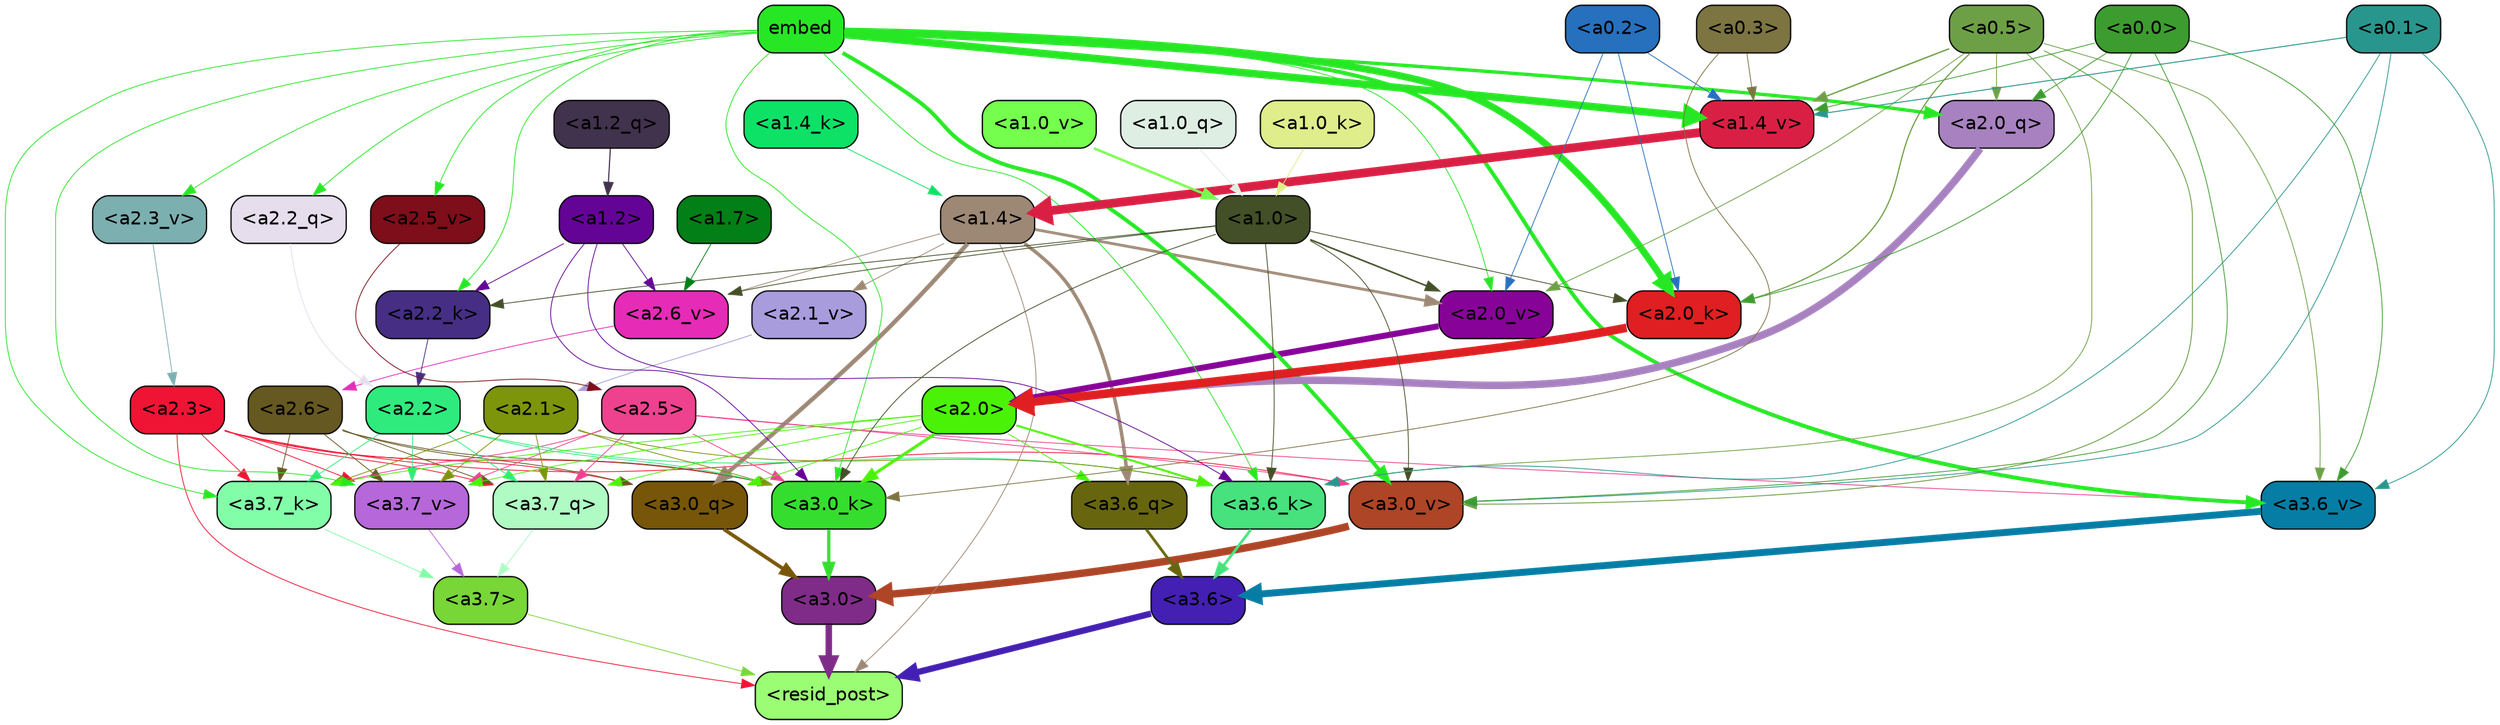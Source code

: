 strict digraph "" {
	graph [bgcolor=transparent,
		layout=dot,
		overlap=false,
		splines=true
	];
	"<a3.7>"	[color=black,
		fillcolor="#78d637",
		fontname=Helvetica,
		shape=box,
		style="filled, rounded"];
	"<resid_post>"	[color=black,
		fillcolor="#9afd74",
		fontname=Helvetica,
		shape=box,
		style="filled, rounded"];
	"<a3.7>" -> "<resid_post>"	[color="#78d637",
		penwidth=0.6];
	"<a3.6>"	[color=black,
		fillcolor="#431fb3",
		fontname=Helvetica,
		shape=box,
		style="filled, rounded"];
	"<a3.6>" -> "<resid_post>"	[color="#431fb3",
		penwidth=4.753257989883423];
	"<a3.0>"	[color=black,
		fillcolor="#7f2b88",
		fontname=Helvetica,
		shape=box,
		style="filled, rounded"];
	"<a3.0>" -> "<resid_post>"	[color="#7f2b88",
		penwidth=4.90053927898407];
	"<a2.3>"	[color=black,
		fillcolor="#f01434",
		fontname=Helvetica,
		shape=box,
		style="filled, rounded"];
	"<a2.3>" -> "<resid_post>"	[color="#f01434",
		penwidth=0.6];
	"<a3.7_q>"	[color=black,
		fillcolor="#b0fac3",
		fontname=Helvetica,
		shape=box,
		style="filled, rounded"];
	"<a2.3>" -> "<a3.7_q>"	[color="#f01434",
		penwidth=0.6];
	"<a3.0_q>"	[color=black,
		fillcolor="#775609",
		fontname=Helvetica,
		shape=box,
		style="filled, rounded"];
	"<a2.3>" -> "<a3.0_q>"	[color="#f01434",
		penwidth=0.6];
	"<a3.7_k>"	[color=black,
		fillcolor="#83fea8",
		fontname=Helvetica,
		shape=box,
		style="filled, rounded"];
	"<a2.3>" -> "<a3.7_k>"	[color="#f01434",
		penwidth=0.6];
	"<a3.0_k>"	[color=black,
		fillcolor="#35de2e",
		fontname=Helvetica,
		shape=box,
		style="filled, rounded"];
	"<a2.3>" -> "<a3.0_k>"	[color="#f01434",
		penwidth=0.6];
	"<a3.7_v>"	[color=black,
		fillcolor="#b667d9",
		fontname=Helvetica,
		shape=box,
		style="filled, rounded"];
	"<a2.3>" -> "<a3.7_v>"	[color="#f01434",
		penwidth=0.6];
	"<a3.0_v>"	[color=black,
		fillcolor="#ad4526",
		fontname=Helvetica,
		shape=box,
		style="filled, rounded"];
	"<a2.3>" -> "<a3.0_v>"	[color="#f01434",
		penwidth=0.6];
	"<a1.4>"	[color=black,
		fillcolor="#9d8875",
		fontname=Helvetica,
		shape=box,
		style="filled, rounded"];
	"<a1.4>" -> "<resid_post>"	[color="#9d8875",
		penwidth=0.6];
	"<a3.6_q>"	[color=black,
		fillcolor="#67660f",
		fontname=Helvetica,
		shape=box,
		style="filled, rounded"];
	"<a1.4>" -> "<a3.6_q>"	[color="#9d8875",
		penwidth=2.6043437719345093];
	"<a1.4>" -> "<a3.0_q>"	[color="#9d8875",
		penwidth=3.2779015004634857];
	"<a2.6_v>"	[color=black,
		fillcolor="#e62bb6",
		fontname=Helvetica,
		shape=box,
		style="filled, rounded"];
	"<a1.4>" -> "<a2.6_v>"	[color="#9d8875",
		penwidth=0.6];
	"<a2.1_v>"	[color=black,
		fillcolor="#a89cdd",
		fontname=Helvetica,
		shape=box,
		style="filled, rounded"];
	"<a1.4>" -> "<a2.1_v>"	[color="#9d8875",
		penwidth=0.6];
	"<a2.0_v>"	[color=black,
		fillcolor="#870398",
		fontname=Helvetica,
		shape=box,
		style="filled, rounded"];
	"<a1.4>" -> "<a2.0_v>"	[color="#9d8875",
		penwidth=2.089712530374527];
	"<a3.7_q>" -> "<a3.7>"	[color="#b0fac3",
		penwidth=0.6];
	"<a3.6_q>" -> "<a3.6>"	[color="#67660f",
		penwidth=2.091020345687866];
	"<a3.0_q>" -> "<a3.0>"	[color="#775609",
		penwidth=2.7421876192092896];
	"<a3.7_k>" -> "<a3.7>"	[color="#83fea8",
		penwidth=0.6];
	"<a3.6_k>"	[color=black,
		fillcolor="#47e17d",
		fontname=Helvetica,
		shape=box,
		style="filled, rounded"];
	"<a3.6_k>" -> "<a3.6>"	[color="#47e17d",
		penwidth=2.048597991466522];
	"<a3.0_k>" -> "<a3.0>"	[color="#35de2e",
		penwidth=2.476402521133423];
	"<a3.7_v>" -> "<a3.7>"	[color="#b667d9",
		penwidth=0.6];
	"<a3.6_v>"	[color=black,
		fillcolor="#057da4",
		fontname=Helvetica,
		shape=box,
		style="filled, rounded"];
	"<a3.6_v>" -> "<a3.6>"	[color="#057da4",
		penwidth=5.2550448179244995];
	"<a3.0_v>" -> "<a3.0>"	[color="#ad4526",
		penwidth=5.652270674705505];
	"<a2.6>"	[color=black,
		fillcolor="#655821",
		fontname=Helvetica,
		shape=box,
		style="filled, rounded"];
	"<a2.6>" -> "<a3.7_q>"	[color="#655821",
		penwidth=0.6];
	"<a2.6>" -> "<a3.0_q>"	[color="#655821",
		penwidth=0.6];
	"<a2.6>" -> "<a3.7_k>"	[color="#655821",
		penwidth=0.6];
	"<a2.6>" -> "<a3.0_k>"	[color="#655821",
		penwidth=0.6];
	"<a2.6>" -> "<a3.7_v>"	[color="#655821",
		penwidth=0.6];
	"<a2.5>"	[color=black,
		fillcolor="#ee428f",
		fontname=Helvetica,
		shape=box,
		style="filled, rounded"];
	"<a2.5>" -> "<a3.7_q>"	[color="#ee428f",
		penwidth=0.6];
	"<a2.5>" -> "<a3.7_k>"	[color="#ee428f",
		penwidth=0.6];
	"<a2.5>" -> "<a3.0_k>"	[color="#ee428f",
		penwidth=0.6];
	"<a2.5>" -> "<a3.7_v>"	[color="#ee428f",
		penwidth=0.6];
	"<a2.5>" -> "<a3.6_v>"	[color="#ee428f",
		penwidth=0.6];
	"<a2.5>" -> "<a3.0_v>"	[color="#ee428f",
		penwidth=0.6];
	"<a2.2>"	[color=black,
		fillcolor="#2feb7d",
		fontname=Helvetica,
		shape=box,
		style="filled, rounded"];
	"<a2.2>" -> "<a3.7_q>"	[color="#2feb7d",
		penwidth=0.6];
	"<a2.2>" -> "<a3.7_k>"	[color="#2feb7d",
		penwidth=0.6];
	"<a2.2>" -> "<a3.6_k>"	[color="#2feb7d",
		penwidth=0.6];
	"<a2.2>" -> "<a3.0_k>"	[color="#2feb7d",
		penwidth=0.6];
	"<a2.2>" -> "<a3.7_v>"	[color="#2feb7d",
		penwidth=0.6];
	"<a2.1>"	[color=black,
		fillcolor="#7c950a",
		fontname=Helvetica,
		shape=box,
		style="filled, rounded"];
	"<a2.1>" -> "<a3.7_q>"	[color="#7c950a",
		penwidth=0.6];
	"<a2.1>" -> "<a3.7_k>"	[color="#7c950a",
		penwidth=0.6];
	"<a2.1>" -> "<a3.6_k>"	[color="#7c950a",
		penwidth=0.6];
	"<a2.1>" -> "<a3.0_k>"	[color="#7c950a",
		penwidth=0.6];
	"<a2.1>" -> "<a3.7_v>"	[color="#7c950a",
		penwidth=0.6];
	"<a2.0>"	[color=black,
		fillcolor="#4af208",
		fontname=Helvetica,
		shape=box,
		style="filled, rounded"];
	"<a2.0>" -> "<a3.7_q>"	[color="#4af208",
		penwidth=0.6];
	"<a2.0>" -> "<a3.6_q>"	[color="#4af208",
		penwidth=0.6];
	"<a2.0>" -> "<a3.0_q>"	[color="#4af208",
		penwidth=0.6];
	"<a2.0>" -> "<a3.7_k>"	[color="#4af208",
		penwidth=0.6];
	"<a2.0>" -> "<a3.6_k>"	[color="#4af208",
		penwidth=1.5290023684501648];
	"<a2.0>" -> "<a3.0_k>"	[color="#4af208",
		penwidth=2.2551413774490356];
	"<a2.0>" -> "<a3.7_v>"	[color="#4af208",
		penwidth=0.6];
	embed	[color=black,
		fillcolor="#27e725",
		fontname=Helvetica,
		shape=box,
		style="filled, rounded"];
	embed -> "<a3.7_k>"	[color="#27e725",
		penwidth=0.6];
	embed -> "<a3.6_k>"	[color="#27e725",
		penwidth=0.6];
	embed -> "<a3.0_k>"	[color="#27e725",
		penwidth=0.6];
	embed -> "<a3.7_v>"	[color="#27e725",
		penwidth=0.6];
	embed -> "<a3.6_v>"	[color="#27e725",
		penwidth=2.9556376338005066];
	embed -> "<a3.0_v>"	[color="#27e725",
		penwidth=2.972973108291626];
	"<a2.2_q>"	[color=black,
		fillcolor="#e6deed",
		fontname=Helvetica,
		shape=box,
		style="filled, rounded"];
	embed -> "<a2.2_q>"	[color="#27e725",
		penwidth=0.6];
	"<a2.0_q>"	[color=black,
		fillcolor="#a882c0",
		fontname=Helvetica,
		shape=box,
		style="filled, rounded"];
	embed -> "<a2.0_q>"	[color="#27e725",
		penwidth=2.540744114667177];
	"<a2.2_k>"	[color=black,
		fillcolor="#462e84",
		fontname=Helvetica,
		shape=box,
		style="filled, rounded"];
	embed -> "<a2.2_k>"	[color="#27e725",
		penwidth=0.6];
	"<a2.0_k>"	[color=black,
		fillcolor="#df1f21",
		fontname=Helvetica,
		shape=box,
		style="filled, rounded"];
	embed -> "<a2.0_k>"	[color="#27e725",
		penwidth=5.233989953994751];
	"<a2.5_v>"	[color=black,
		fillcolor="#7e0e19",
		fontname=Helvetica,
		shape=box,
		style="filled, rounded"];
	embed -> "<a2.5_v>"	[color="#27e725",
		penwidth=0.6];
	"<a2.3_v>"	[color=black,
		fillcolor="#7cafb0",
		fontname=Helvetica,
		shape=box,
		style="filled, rounded"];
	embed -> "<a2.3_v>"	[color="#27e725",
		penwidth=0.6];
	embed -> "<a2.0_v>"	[color="#27e725",
		penwidth=0.6];
	"<a1.4_v>"	[color=black,
		fillcolor="#d92044",
		fontname=Helvetica,
		shape=box,
		style="filled, rounded"];
	embed -> "<a1.4_v>"	[color="#27e725",
		penwidth=5.707561254501343];
	"<a1.2>"	[color=black,
		fillcolor="#640496",
		fontname=Helvetica,
		shape=box,
		style="filled, rounded"];
	"<a1.2>" -> "<a3.6_k>"	[color="#640496",
		penwidth=0.6];
	"<a1.2>" -> "<a3.0_k>"	[color="#640496",
		penwidth=0.6];
	"<a1.2>" -> "<a2.2_k>"	[color="#640496",
		penwidth=0.6];
	"<a1.2>" -> "<a2.6_v>"	[color="#640496",
		penwidth=0.6];
	"<a1.0>"	[color=black,
		fillcolor="#434f27",
		fontname=Helvetica,
		shape=box,
		style="filled, rounded"];
	"<a1.0>" -> "<a3.6_k>"	[color="#434f27",
		penwidth=0.6];
	"<a1.0>" -> "<a3.0_k>"	[color="#434f27",
		penwidth=0.6];
	"<a1.0>" -> "<a3.0_v>"	[color="#434f27",
		penwidth=0.6];
	"<a1.0>" -> "<a2.2_k>"	[color="#434f27",
		penwidth=0.6];
	"<a1.0>" -> "<a2.0_k>"	[color="#434f27",
		penwidth=0.6];
	"<a1.0>" -> "<a2.6_v>"	[color="#434f27",
		penwidth=0.6];
	"<a1.0>" -> "<a2.0_v>"	[color="#434f27",
		penwidth=1.1915444135665894];
	"<a0.5>"	[color=black,
		fillcolor="#6da046",
		fontname=Helvetica,
		shape=box,
		style="filled, rounded"];
	"<a0.5>" -> "<a3.6_k>"	[color="#6da046",
		penwidth=0.6];
	"<a0.5>" -> "<a3.6_v>"	[color="#6da046",
		penwidth=0.6];
	"<a0.5>" -> "<a3.0_v>"	[color="#6da046",
		penwidth=0.6790935099124908];
	"<a0.5>" -> "<a2.0_q>"	[color="#6da046",
		penwidth=0.6];
	"<a0.5>" -> "<a2.0_k>"	[color="#6da046",
		penwidth=0.8868831396102905];
	"<a0.5>" -> "<a2.0_v>"	[color="#6da046",
		penwidth=0.6];
	"<a0.5>" -> "<a1.4_v>"	[color="#6da046",
		penwidth=1.0242966413497925];
	"<a0.1>"	[color=black,
		fillcolor="#29968d",
		fontname=Helvetica,
		shape=box,
		style="filled, rounded"];
	"<a0.1>" -> "<a3.6_k>"	[color="#29968d",
		penwidth=0.6];
	"<a0.1>" -> "<a3.6_v>"	[color="#29968d",
		penwidth=0.6];
	"<a0.1>" -> "<a3.0_v>"	[color="#29968d",
		penwidth=0.6];
	"<a0.1>" -> "<a1.4_v>"	[color="#29968d",
		penwidth=0.7291159629821777];
	"<a0.3>"	[color=black,
		fillcolor="#7c7441",
		fontname=Helvetica,
		shape=box,
		style="filled, rounded"];
	"<a0.3>" -> "<a3.0_k>"	[color="#7c7441",
		penwidth=0.6];
	"<a0.3>" -> "<a1.4_v>"	[color="#7c7441",
		penwidth=0.6];
	"<a0.0>"	[color=black,
		fillcolor="#3d9c2f",
		fontname=Helvetica,
		shape=box,
		style="filled, rounded"];
	"<a0.0>" -> "<a3.6_v>"	[color="#3d9c2f",
		penwidth=0.6];
	"<a0.0>" -> "<a3.0_v>"	[color="#3d9c2f",
		penwidth=0.6];
	"<a0.0>" -> "<a2.0_q>"	[color="#3d9c2f",
		penwidth=0.6];
	"<a0.0>" -> "<a2.0_k>"	[color="#3d9c2f",
		penwidth=0.6];
	"<a0.0>" -> "<a1.4_v>"	[color="#3d9c2f",
		penwidth=0.6];
	"<a2.2_q>" -> "<a2.2>"	[color="#e6deed",
		penwidth=0.6];
	"<a2.0_q>" -> "<a2.0>"	[color="#a882c0",
		penwidth=5.6763341426849365];
	"<a2.2_k>" -> "<a2.2>"	[color="#462e84",
		penwidth=0.6];
	"<a2.0_k>" -> "<a2.0>"	[color="#df1f21",
		penwidth=6.450865745544434];
	"<a2.6_v>" -> "<a2.6>"	[color="#e62bb6",
		penwidth=0.6];
	"<a2.5_v>" -> "<a2.5>"	[color="#7e0e19",
		penwidth=0.6];
	"<a2.3_v>" -> "<a2.3>"	[color="#7cafb0",
		penwidth=0.6];
	"<a2.1_v>" -> "<a2.1>"	[color="#a89cdd",
		penwidth=0.6];
	"<a2.0_v>" -> "<a2.0>"	[color="#870398",
		penwidth=4.569358706474304];
	"<a0.2>"	[color=black,
		fillcolor="#2670be",
		fontname=Helvetica,
		shape=box,
		style="filled, rounded"];
	"<a0.2>" -> "<a2.0_k>"	[color="#2670be",
		penwidth=0.6];
	"<a0.2>" -> "<a2.0_v>"	[color="#2670be",
		penwidth=0.6];
	"<a0.2>" -> "<a1.4_v>"	[color="#2670be",
		penwidth=0.6];
	"<a1.7>"	[color=black,
		fillcolor="#027f16",
		fontname=Helvetica,
		shape=box,
		style="filled, rounded"];
	"<a1.7>" -> "<a2.6_v>"	[color="#027f16",
		penwidth=0.6];
	"<a1.2_q>"	[color=black,
		fillcolor="#41324d",
		fontname=Helvetica,
		shape=box,
		style="filled, rounded"];
	"<a1.2_q>" -> "<a1.2>"	[color="#41324d",
		penwidth=0.8473789691925049];
	"<a1.0_q>"	[color=black,
		fillcolor="#dfeee3",
		fontname=Helvetica,
		shape=box,
		style="filled, rounded"];
	"<a1.0_q>" -> "<a1.0>"	[color="#dfeee3",
		penwidth=0.6];
	"<a1.4_k>"	[color=black,
		fillcolor="#0de267",
		fontname=Helvetica,
		shape=box,
		style="filled, rounded"];
	"<a1.4_k>" -> "<a1.4>"	[color="#0de267",
		penwidth=0.6];
	"<a1.0_k>"	[color=black,
		fillcolor="#dfed8b",
		fontname=Helvetica,
		shape=box,
		style="filled, rounded"];
	"<a1.0_k>" -> "<a1.0>"	[color="#dfed8b",
		penwidth=0.6];
	"<a1.4_v>" -> "<a1.4>"	[color="#d92044",
		penwidth=6.609479665756226];
	"<a1.0_v>"	[color=black,
		fillcolor="#75fe4d",
		fontname=Helvetica,
		shape=box,
		style="filled, rounded"];
	"<a1.0_v>" -> "<a1.0>"	[color="#75fe4d",
		penwidth=1.862385869026184];
}
